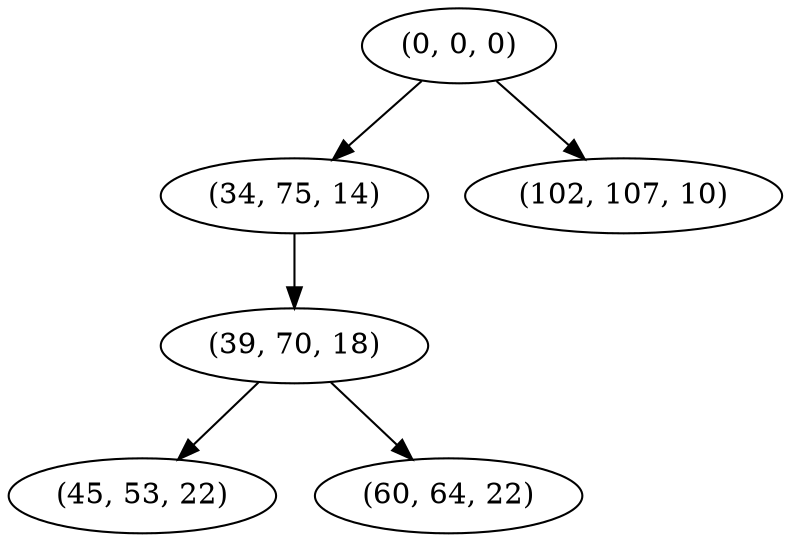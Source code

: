 digraph tree {
    "(0, 0, 0)";
    "(34, 75, 14)";
    "(39, 70, 18)";
    "(45, 53, 22)";
    "(60, 64, 22)";
    "(102, 107, 10)";
    "(0, 0, 0)" -> "(34, 75, 14)";
    "(0, 0, 0)" -> "(102, 107, 10)";
    "(34, 75, 14)" -> "(39, 70, 18)";
    "(39, 70, 18)" -> "(45, 53, 22)";
    "(39, 70, 18)" -> "(60, 64, 22)";
}
